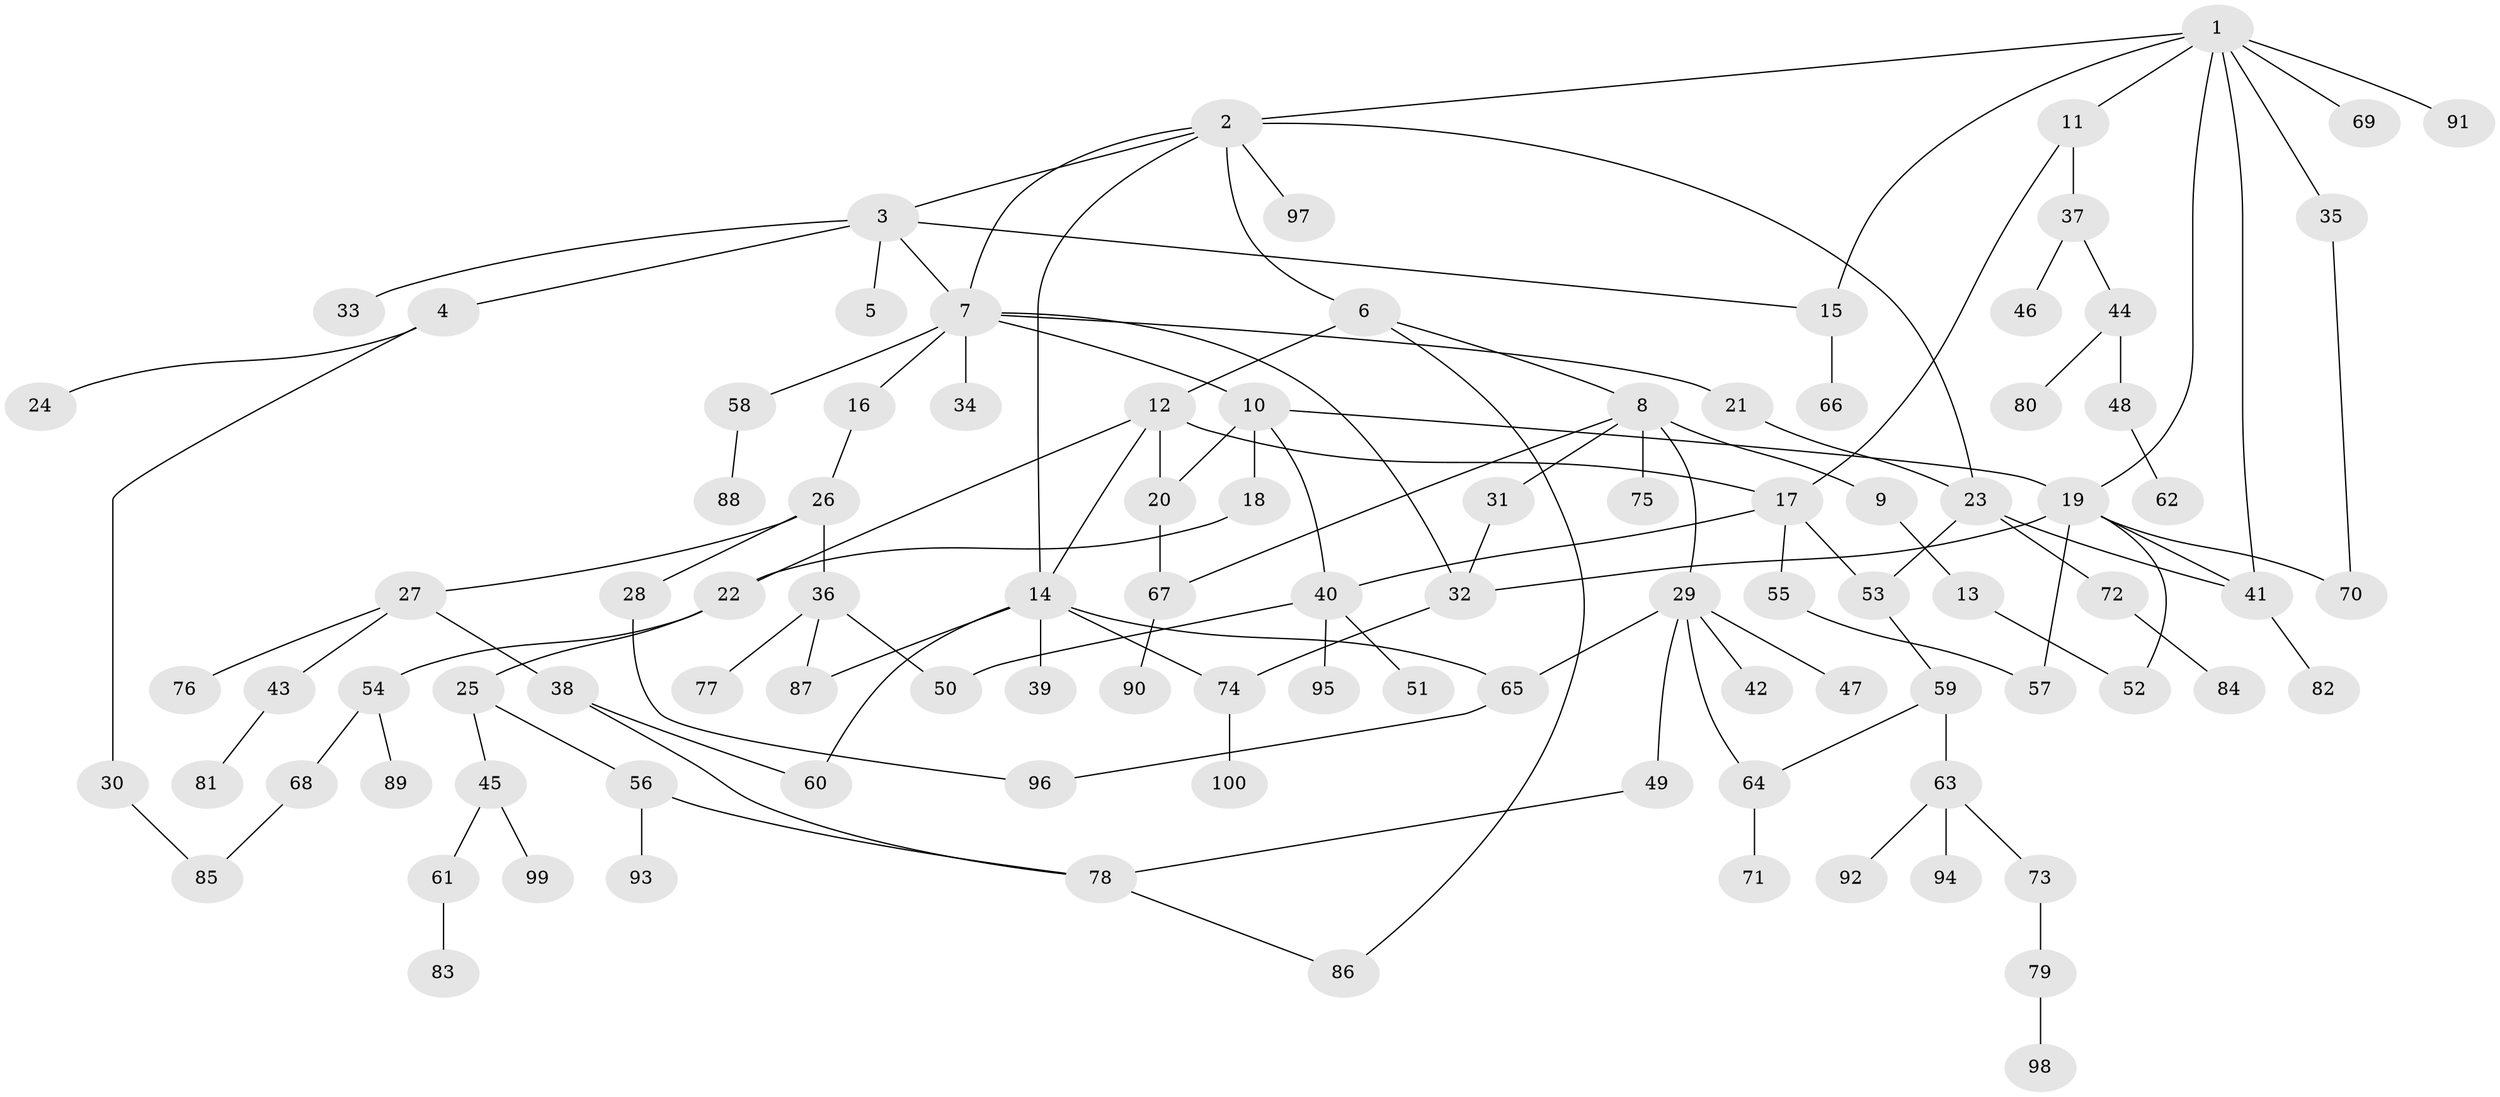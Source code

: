 // Generated by graph-tools (version 1.1) at 2025/13/03/09/25 04:13:30]
// undirected, 100 vertices, 128 edges
graph export_dot {
graph [start="1"]
  node [color=gray90,style=filled];
  1;
  2;
  3;
  4;
  5;
  6;
  7;
  8;
  9;
  10;
  11;
  12;
  13;
  14;
  15;
  16;
  17;
  18;
  19;
  20;
  21;
  22;
  23;
  24;
  25;
  26;
  27;
  28;
  29;
  30;
  31;
  32;
  33;
  34;
  35;
  36;
  37;
  38;
  39;
  40;
  41;
  42;
  43;
  44;
  45;
  46;
  47;
  48;
  49;
  50;
  51;
  52;
  53;
  54;
  55;
  56;
  57;
  58;
  59;
  60;
  61;
  62;
  63;
  64;
  65;
  66;
  67;
  68;
  69;
  70;
  71;
  72;
  73;
  74;
  75;
  76;
  77;
  78;
  79;
  80;
  81;
  82;
  83;
  84;
  85;
  86;
  87;
  88;
  89;
  90;
  91;
  92;
  93;
  94;
  95;
  96;
  97;
  98;
  99;
  100;
  1 -- 2;
  1 -- 11;
  1 -- 15;
  1 -- 35;
  1 -- 69;
  1 -- 91;
  1 -- 41;
  1 -- 19;
  2 -- 3;
  2 -- 6;
  2 -- 23;
  2 -- 97;
  2 -- 7;
  2 -- 14;
  3 -- 4;
  3 -- 5;
  3 -- 7;
  3 -- 33;
  3 -- 15;
  4 -- 24;
  4 -- 30;
  6 -- 8;
  6 -- 12;
  6 -- 86;
  7 -- 10;
  7 -- 16;
  7 -- 21;
  7 -- 34;
  7 -- 58;
  7 -- 32;
  8 -- 9;
  8 -- 29;
  8 -- 31;
  8 -- 67;
  8 -- 75;
  9 -- 13;
  10 -- 18;
  10 -- 19;
  10 -- 20;
  10 -- 40;
  11 -- 17;
  11 -- 37;
  12 -- 14;
  12 -- 22;
  12 -- 20;
  12 -- 17;
  13 -- 52;
  14 -- 39;
  14 -- 60;
  14 -- 65;
  14 -- 87;
  14 -- 74;
  15 -- 66;
  16 -- 26;
  17 -- 55;
  17 -- 40;
  17 -- 53;
  18 -- 22;
  19 -- 32;
  19 -- 41;
  19 -- 52;
  19 -- 57;
  19 -- 70;
  20 -- 67;
  21 -- 23;
  22 -- 25;
  22 -- 54;
  23 -- 53;
  23 -- 72;
  23 -- 41;
  25 -- 45;
  25 -- 56;
  26 -- 27;
  26 -- 28;
  26 -- 36;
  27 -- 38;
  27 -- 43;
  27 -- 76;
  28 -- 96;
  29 -- 42;
  29 -- 47;
  29 -- 49;
  29 -- 64;
  29 -- 65;
  30 -- 85;
  31 -- 32;
  32 -- 74;
  35 -- 70;
  36 -- 77;
  36 -- 87;
  36 -- 50;
  37 -- 44;
  37 -- 46;
  38 -- 60;
  38 -- 78;
  40 -- 50;
  40 -- 51;
  40 -- 95;
  41 -- 82;
  43 -- 81;
  44 -- 48;
  44 -- 80;
  45 -- 61;
  45 -- 99;
  48 -- 62;
  49 -- 78;
  53 -- 59;
  54 -- 68;
  54 -- 89;
  55 -- 57;
  56 -- 78;
  56 -- 93;
  58 -- 88;
  59 -- 63;
  59 -- 64;
  61 -- 83;
  63 -- 73;
  63 -- 92;
  63 -- 94;
  64 -- 71;
  65 -- 96;
  67 -- 90;
  68 -- 85;
  72 -- 84;
  73 -- 79;
  74 -- 100;
  78 -- 86;
  79 -- 98;
}
